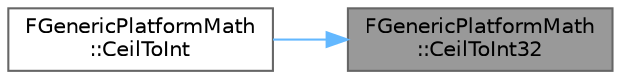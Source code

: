 digraph "FGenericPlatformMath::CeilToInt32"
{
 // INTERACTIVE_SVG=YES
 // LATEX_PDF_SIZE
  bgcolor="transparent";
  edge [fontname=Helvetica,fontsize=10,labelfontname=Helvetica,labelfontsize=10];
  node [fontname=Helvetica,fontsize=10,shape=box,height=0.2,width=0.4];
  rankdir="RL";
  Node1 [id="Node000001",label="FGenericPlatformMath\l::CeilToInt32",height=0.2,width=0.4,color="gray40", fillcolor="grey60", style="filled", fontcolor="black",tooltip="Converts a float to the nearest greater or equal integer."];
  Node1 -> Node2 [id="edge1_Node000001_Node000002",dir="back",color="steelblue1",style="solid",tooltip=" "];
  Node2 [id="Node000002",label="FGenericPlatformMath\l::CeilToInt",height=0.2,width=0.4,color="grey40", fillcolor="white", style="filled",URL="$dd/d7b/structFGenericPlatformMath.html#a24caf3e6900c055eed302fe23c18017e",tooltip=" "];
}
